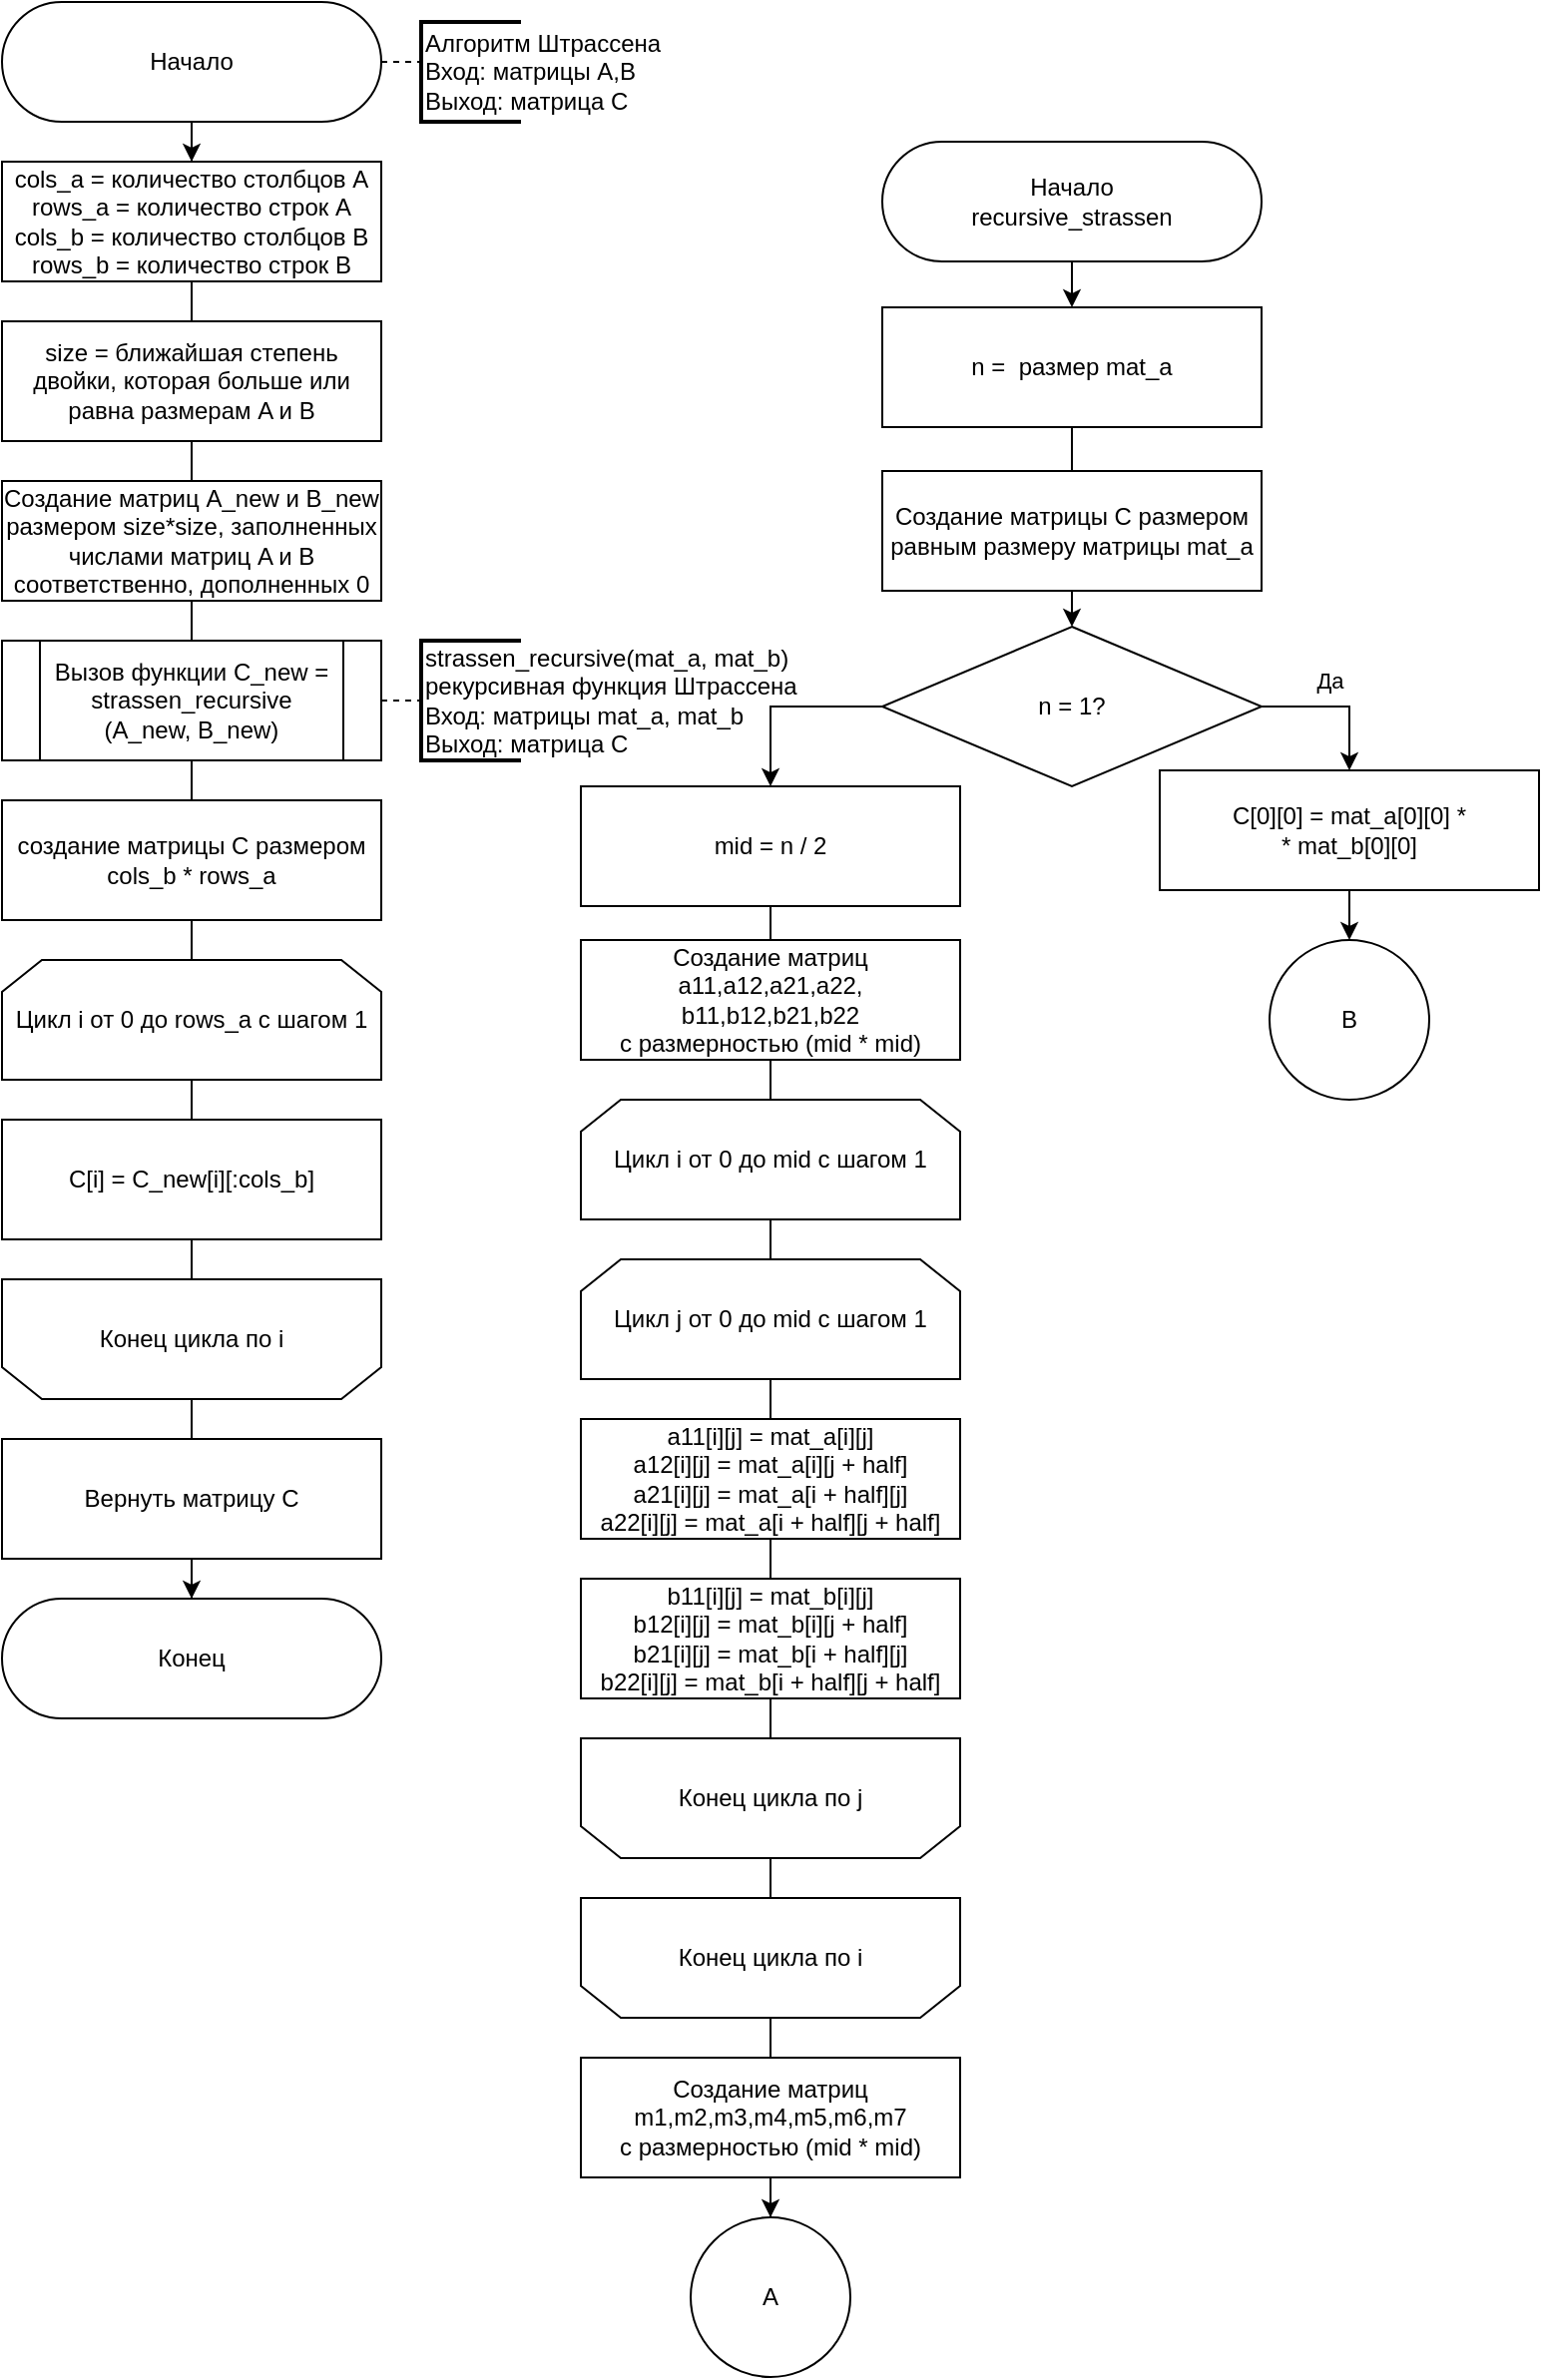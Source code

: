 <mxfile version="22.0.3" type="device" pages="2">
  <diagram name="Страница — 1" id="1t0_AZveqRFVPPzzPlBc">
    <mxGraphModel dx="1620" dy="843" grid="1" gridSize="10" guides="1" tooltips="1" connect="1" arrows="1" fold="1" page="1" pageScale="1" pageWidth="1100" pageHeight="850" math="0" shadow="0">
      <root>
        <mxCell id="0" />
        <mxCell id="1" parent="0" />
        <mxCell id="sucjoWhzwE-n_RmDY96H-1" value="" style="edgeStyle=orthogonalEdgeStyle;rounded=0;orthogonalLoop=1;jettySize=auto;html=1;endArrow=none;endFill=0;" parent="1" source="sucjoWhzwE-n_RmDY96H-2" edge="1">
          <mxGeometry relative="1" as="geometry">
            <mxPoint x="225" y="130" as="targetPoint" />
          </mxGeometry>
        </mxCell>
        <mxCell id="sucjoWhzwE-n_RmDY96H-61" style="edgeStyle=orthogonalEdgeStyle;rounded=0;orthogonalLoop=1;jettySize=auto;html=1;exitX=0.5;exitY=1;exitDx=0;exitDy=0;entryX=0.5;entryY=0;entryDx=0;entryDy=0;" parent="1" source="sucjoWhzwE-n_RmDY96H-2" target="sucjoWhzwE-n_RmDY96H-59" edge="1">
          <mxGeometry relative="1" as="geometry" />
        </mxCell>
        <mxCell id="sucjoWhzwE-n_RmDY96H-2" value="Начало" style="rounded=1;whiteSpace=wrap;html=1;arcSize=50;" parent="1" vertex="1">
          <mxGeometry x="130" y="30" width="190" height="60" as="geometry" />
        </mxCell>
        <mxCell id="sucjoWhzwE-n_RmDY96H-5" value="" style="strokeWidth=2;html=1;shape=mxgraph.flowchart.annotation_1;align=left;pointerEvents=1;" parent="1" vertex="1">
          <mxGeometry x="340" y="40" width="50" height="50" as="geometry" />
        </mxCell>
        <mxCell id="sucjoWhzwE-n_RmDY96H-6" value="&lt;div style=&quot;&quot;&gt;&lt;font&gt;&lt;font&gt;Алгоритм Штрассена&lt;br style=&quot;border-color: var(--border-color);&quot;&gt;&lt;font style=&quot;border-color: var(--border-color);&quot;&gt;Вход: матрицы A,B&lt;/font&gt;&lt;/font&gt;&lt;/font&gt;&lt;/div&gt;&lt;div style=&quot;&quot;&gt;&lt;font&gt;&lt;font&gt;&lt;font style=&quot;border-color: var(--border-color);&quot;&gt;Выход: матрица C&lt;/font&gt;&lt;/font&gt;&lt;/font&gt;&lt;br&gt;&lt;/div&gt;" style="text;html=1;strokeColor=none;fillColor=none;align=left;verticalAlign=middle;whiteSpace=wrap;rounded=0;" parent="1" vertex="1">
          <mxGeometry x="340" y="30" width="130" height="70" as="geometry" />
        </mxCell>
        <mxCell id="sucjoWhzwE-n_RmDY96H-7" value="" style="edgeStyle=orthogonalEdgeStyle;rounded=0;orthogonalLoop=1;jettySize=auto;html=1;endArrow=none;endFill=0;dashed=1;exitX=1;exitY=0.5;exitDx=0;exitDy=0;" parent="1" source="sucjoWhzwE-n_RmDY96H-2" edge="1">
          <mxGeometry relative="1" as="geometry">
            <mxPoint x="390" y="15" as="sourcePoint" />
            <mxPoint x="340" y="60" as="targetPoint" />
          </mxGeometry>
        </mxCell>
        <mxCell id="sucjoWhzwE-n_RmDY96H-89" style="edgeStyle=orthogonalEdgeStyle;rounded=0;orthogonalLoop=1;jettySize=auto;html=1;exitX=1;exitY=0.5;exitDx=0;exitDy=0;" parent="1" source="sucjoWhzwE-n_RmDY96H-10" target="sucjoWhzwE-n_RmDY96H-56" edge="1">
          <mxGeometry relative="1" as="geometry" />
        </mxCell>
        <mxCell id="sucjoWhzwE-n_RmDY96H-90" value="Да" style="edgeLabel;html=1;align=center;verticalAlign=middle;resizable=0;points=[];" parent="sucjoWhzwE-n_RmDY96H-89" vertex="1" connectable="0">
          <mxGeometry x="-0.439" y="2" relative="1" as="geometry">
            <mxPoint x="12" y="-11" as="offset" />
          </mxGeometry>
        </mxCell>
        <mxCell id="sucjoWhzwE-n_RmDY96H-92" style="edgeStyle=orthogonalEdgeStyle;rounded=0;orthogonalLoop=1;jettySize=auto;html=1;exitX=0;exitY=0.5;exitDx=0;exitDy=0;" parent="1" source="sucjoWhzwE-n_RmDY96H-10" target="sucjoWhzwE-n_RmDY96H-91" edge="1">
          <mxGeometry relative="1" as="geometry" />
        </mxCell>
        <mxCell id="sucjoWhzwE-n_RmDY96H-10" value="n = 1?" style="rhombus;whiteSpace=wrap;html=1;rounded=0;" parent="1" vertex="1">
          <mxGeometry x="571" y="343" width="190" height="80" as="geometry" />
        </mxCell>
        <mxCell id="sucjoWhzwE-n_RmDY96H-13" value="" style="edgeStyle=orthogonalEdgeStyle;rounded=0;orthogonalLoop=1;jettySize=auto;html=1;endArrow=none;endFill=0;" parent="1" source="sucjoWhzwE-n_RmDY96H-14" target="sucjoWhzwE-n_RmDY96H-16" edge="1">
          <mxGeometry relative="1" as="geometry" />
        </mxCell>
        <mxCell id="sucjoWhzwE-n_RmDY96H-95" style="endArrow=none;html=1;rounded=0;" parent="1" source="sucjoWhzwE-n_RmDY96H-14" target="sucjoWhzwE-n_RmDY96H-16" edge="1">
          <mxGeometry relative="1" as="geometry" />
        </mxCell>
        <mxCell id="sucjoWhzwE-n_RmDY96H-14" value="Создание матриц a11,a12,a21,a22,&lt;br&gt;b11,b12,b21,b22&lt;br&gt;с размерностью (mid * mid)" style="rounded=0;whiteSpace=wrap;html=1;" parent="1" vertex="1">
          <mxGeometry x="420" y="500" width="190" height="60" as="geometry" />
        </mxCell>
        <mxCell id="sucjoWhzwE-n_RmDY96H-15" value="" style="edgeStyle=orthogonalEdgeStyle;rounded=0;orthogonalLoop=1;jettySize=auto;html=1;endArrow=none;endFill=0;" parent="1" source="sucjoWhzwE-n_RmDY96H-16" target="sucjoWhzwE-n_RmDY96H-18" edge="1">
          <mxGeometry relative="1" as="geometry" />
        </mxCell>
        <mxCell id="sucjoWhzwE-n_RmDY96H-16" value="Цикл i от 0 до mid с шагом 1" style="shape=loopLimit;whiteSpace=wrap;html=1;flipH=0;flipV=0;" parent="1" vertex="1">
          <mxGeometry x="420" y="580" width="190" height="60" as="geometry" />
        </mxCell>
        <mxCell id="sucjoWhzwE-n_RmDY96H-17" value="" style="edgeStyle=orthogonalEdgeStyle;rounded=0;orthogonalLoop=1;jettySize=auto;html=1;endArrow=none;endFill=0;" parent="1" source="sucjoWhzwE-n_RmDY96H-18" target="sucjoWhzwE-n_RmDY96H-20" edge="1">
          <mxGeometry relative="1" as="geometry" />
        </mxCell>
        <mxCell id="sucjoWhzwE-n_RmDY96H-97" style="endArrow=none;html=1;rounded=0;" parent="1" source="sucjoWhzwE-n_RmDY96H-18" target="sucjoWhzwE-n_RmDY96H-20" edge="1">
          <mxGeometry relative="1" as="geometry" />
        </mxCell>
        <mxCell id="sucjoWhzwE-n_RmDY96H-18" value="Цикл j от 0 до mid с шагом 1" style="shape=loopLimit;whiteSpace=wrap;html=1;flipH=0;flipV=0;" parent="1" vertex="1">
          <mxGeometry x="420" y="660" width="190" height="60" as="geometry" />
        </mxCell>
        <mxCell id="sucjoWhzwE-n_RmDY96H-19" value="" style="edgeStyle=orthogonalEdgeStyle;rounded=0;orthogonalLoop=1;jettySize=auto;html=1;endArrow=none;endFill=0;" parent="1" source="sucjoWhzwE-n_RmDY96H-20" target="sucjoWhzwE-n_RmDY96H-22" edge="1">
          <mxGeometry relative="1" as="geometry" />
        </mxCell>
        <mxCell id="sucjoWhzwE-n_RmDY96H-98" style="endArrow=none;html=1;rounded=0;" parent="1" source="sucjoWhzwE-n_RmDY96H-20" target="sucjoWhzwE-n_RmDY96H-22" edge="1">
          <mxGeometry relative="1" as="geometry" />
        </mxCell>
        <mxCell id="sucjoWhzwE-n_RmDY96H-20" value="a11[i][j] = mat_a[i][j]&lt;br&gt;a12[i][j] = mat_a[i][j + half]&lt;br&gt;a21[i][j] = mat_a[i + half][j]&lt;br&gt;a22[i][j] = mat_a[i + half][j + half]" style="rounded=0;whiteSpace=wrap;html=1;" parent="1" vertex="1">
          <mxGeometry x="420" y="740" width="190" height="60" as="geometry" />
        </mxCell>
        <mxCell id="sucjoWhzwE-n_RmDY96H-21" value="" style="edgeStyle=orthogonalEdgeStyle;rounded=0;orthogonalLoop=1;jettySize=auto;html=1;endArrow=none;endFill=0;" parent="1" source="sucjoWhzwE-n_RmDY96H-22" target="sucjoWhzwE-n_RmDY96H-24" edge="1">
          <mxGeometry relative="1" as="geometry" />
        </mxCell>
        <mxCell id="sucjoWhzwE-n_RmDY96H-99" style="endArrow=none;html=1;rounded=0;" parent="1" source="sucjoWhzwE-n_RmDY96H-22" target="sucjoWhzwE-n_RmDY96H-24" edge="1">
          <mxGeometry relative="1" as="geometry" />
        </mxCell>
        <mxCell id="sucjoWhzwE-n_RmDY96H-22" value="b11[i][j] = mat_b[i][j]&lt;br&gt;b12[i][j] = mat_b[i][j + half]&lt;br&gt;b21[i][j] = mat_b[i + half][j]&lt;br&gt;b22[i][j] = mat_b[i + half][j + half]" style="rounded=0;whiteSpace=wrap;html=1;" parent="1" vertex="1">
          <mxGeometry x="420" y="820" width="190" height="60" as="geometry" />
        </mxCell>
        <mxCell id="sucjoWhzwE-n_RmDY96H-23" value="" style="edgeStyle=orthogonalEdgeStyle;rounded=0;orthogonalLoop=1;jettySize=auto;html=1;endArrow=none;endFill=0;" parent="1" source="sucjoWhzwE-n_RmDY96H-24" target="sucjoWhzwE-n_RmDY96H-26" edge="1">
          <mxGeometry relative="1" as="geometry" />
        </mxCell>
        <mxCell id="sucjoWhzwE-n_RmDY96H-102" style="endArrow=none;html=1;rounded=0;" parent="1" source="sucjoWhzwE-n_RmDY96H-24" target="sucjoWhzwE-n_RmDY96H-26" edge="1">
          <mxGeometry relative="1" as="geometry" />
        </mxCell>
        <mxCell id="sucjoWhzwE-n_RmDY96H-24" value="Конец цикла по j" style="shape=loopLimit;whiteSpace=wrap;html=1;flipH=0;flipV=1;" parent="1" vertex="1">
          <mxGeometry x="420" y="900" width="190" height="60" as="geometry" />
        </mxCell>
        <mxCell id="sucjoWhzwE-n_RmDY96H-104" style="endArrow=none;html=1;rounded=0;" parent="1" source="sucjoWhzwE-n_RmDY96H-26" target="sucjoWhzwE-n_RmDY96H-103" edge="1">
          <mxGeometry relative="1" as="geometry" />
        </mxCell>
        <mxCell id="sucjoWhzwE-n_RmDY96H-26" value="Конец цикла по i" style="shape=loopLimit;whiteSpace=wrap;html=1;flipH=0;flipV=1;" parent="1" vertex="1">
          <mxGeometry x="420" y="980" width="190" height="60" as="geometry" />
        </mxCell>
        <mxCell id="sucjoWhzwE-n_RmDY96H-29" value="A" style="ellipse;whiteSpace=wrap;html=1;aspect=fixed;" parent="1" vertex="1">
          <mxGeometry x="475" y="1140" width="80" height="80" as="geometry" />
        </mxCell>
        <mxCell id="sucjoWhzwE-n_RmDY96H-44" value="B" style="ellipse;whiteSpace=wrap;html=1;aspect=fixed;" parent="1" vertex="1">
          <mxGeometry x="765" y="500" width="80" height="80" as="geometry" />
        </mxCell>
        <mxCell id="sucjoWhzwE-n_RmDY96H-138" style="edgeStyle=orthogonalEdgeStyle;rounded=0;orthogonalLoop=1;jettySize=auto;html=1;exitX=0.5;exitY=1;exitDx=0;exitDy=0;" parent="1" source="sucjoWhzwE-n_RmDY96H-56" target="sucjoWhzwE-n_RmDY96H-44" edge="1">
          <mxGeometry relative="1" as="geometry" />
        </mxCell>
        <mxCell id="sucjoWhzwE-n_RmDY96H-56" value="C[0][0] = mat_a[0][0] *&lt;br&gt;* mat_b[0][0]" style="rounded=0;whiteSpace=wrap;html=1;" parent="1" vertex="1">
          <mxGeometry x="710" y="415" width="190" height="60" as="geometry" />
        </mxCell>
        <mxCell id="sucjoWhzwE-n_RmDY96H-57" value="Конец" style="rounded=1;whiteSpace=wrap;html=1;arcSize=50;" parent="1" vertex="1">
          <mxGeometry x="130" y="830" width="190" height="60" as="geometry" />
        </mxCell>
        <mxCell id="sucjoWhzwE-n_RmDY96H-62" style="endArrow=none;html=1;rounded=0;" parent="1" source="sucjoWhzwE-n_RmDY96H-59" target="sucjoWhzwE-n_RmDY96H-60" edge="1">
          <mxGeometry relative="1" as="geometry" />
        </mxCell>
        <mxCell id="sucjoWhzwE-n_RmDY96H-59" value="cols_a = количество столбцов A&lt;br style=&quot;border-color: var(--border-color);&quot;&gt;&lt;span style=&quot;&quot;&gt;rows_a = количество строк A&lt;/span&gt;&lt;br style=&quot;border-color: var(--border-color);&quot;&gt;&lt;span style=&quot;&quot;&gt;cols_b = количество столбцов B&lt;br&gt;rows_b = количество строк B&lt;br&gt;&lt;/span&gt;" style="rounded=0;whiteSpace=wrap;html=1;" parent="1" vertex="1">
          <mxGeometry x="130" y="110" width="190" height="60" as="geometry" />
        </mxCell>
        <mxCell id="sucjoWhzwE-n_RmDY96H-64" style="endArrow=none;html=1;rounded=0;" parent="1" source="sucjoWhzwE-n_RmDY96H-60" target="sucjoWhzwE-n_RmDY96H-63" edge="1">
          <mxGeometry relative="1" as="geometry" />
        </mxCell>
        <mxCell id="sucjoWhzwE-n_RmDY96H-60" value="&lt;span style=&quot;&quot;&gt;size = ближайшая степень двойки, которая больше или равна размерам A и B&lt;br&gt;&lt;/span&gt;" style="rounded=0;whiteSpace=wrap;html=1;" parent="1" vertex="1">
          <mxGeometry x="130" y="190" width="190" height="60" as="geometry" />
        </mxCell>
        <mxCell id="sucjoWhzwE-n_RmDY96H-66" style="endArrow=none;html=1;rounded=0;" parent="1" source="sucjoWhzwE-n_RmDY96H-63" target="sucjoWhzwE-n_RmDY96H-65" edge="1">
          <mxGeometry relative="1" as="geometry" />
        </mxCell>
        <mxCell id="sucjoWhzwE-n_RmDY96H-63" value="&lt;span style=&quot;&quot;&gt;Создание матриц A_new и B_new размером size*size, заполненных числами матриц A и B соответственно, дополненных 0&lt;br&gt;&lt;/span&gt;" style="rounded=0;whiteSpace=wrap;html=1;" parent="1" vertex="1">
          <mxGeometry x="130" y="270" width="190" height="60" as="geometry" />
        </mxCell>
        <mxCell id="sucjoWhzwE-n_RmDY96H-69" style="endArrow=none;html=1;rounded=0;" parent="1" source="sucjoWhzwE-n_RmDY96H-65" target="sucjoWhzwE-n_RmDY96H-67" edge="1">
          <mxGeometry relative="1" as="geometry" />
        </mxCell>
        <mxCell id="sucjoWhzwE-n_RmDY96H-65" value="&lt;span style=&quot;&quot;&gt;Вызов рекурсивной функции C_new = strassen_recursive (A_new, B_new)&lt;br&gt;&lt;/span&gt;" style="rounded=0;whiteSpace=wrap;html=1;" parent="1" vertex="1">
          <mxGeometry x="130" y="350" width="190" height="60" as="geometry" />
        </mxCell>
        <mxCell id="sucjoWhzwE-n_RmDY96H-70" style="endArrow=none;html=1;rounded=0;" parent="1" source="sucjoWhzwE-n_RmDY96H-67" target="sucjoWhzwE-n_RmDY96H-68" edge="1">
          <mxGeometry relative="1" as="geometry" />
        </mxCell>
        <mxCell id="sucjoWhzwE-n_RmDY96H-67" value="&lt;span style=&quot;&quot;&gt;создание матрицы C размером cols_b * rows_a&lt;br&gt;&lt;/span&gt;" style="rounded=0;whiteSpace=wrap;html=1;" parent="1" vertex="1">
          <mxGeometry x="130" y="430" width="190" height="60" as="geometry" />
        </mxCell>
        <mxCell id="sucjoWhzwE-n_RmDY96H-74" style="endArrow=none;html=1;rounded=0;" parent="1" source="sucjoWhzwE-n_RmDY96H-68" target="sucjoWhzwE-n_RmDY96H-72" edge="1">
          <mxGeometry relative="1" as="geometry" />
        </mxCell>
        <mxCell id="sucjoWhzwE-n_RmDY96H-68" value="Цикл i от 0 до rows_a с шагом 1" style="shape=loopLimit;whiteSpace=wrap;html=1;flipH=0;flipV=0;" parent="1" vertex="1">
          <mxGeometry x="130" y="510" width="190" height="60" as="geometry" />
        </mxCell>
        <mxCell id="sucjoWhzwE-n_RmDY96H-75" style="endArrow=none;html=1;rounded=0;" parent="1" source="sucjoWhzwE-n_RmDY96H-72" target="sucjoWhzwE-n_RmDY96H-73" edge="1">
          <mxGeometry relative="1" as="geometry" />
        </mxCell>
        <mxCell id="sucjoWhzwE-n_RmDY96H-72" value="&lt;span style=&quot;&quot;&gt;C[i] = C_new[i][:cols_b]&lt;br&gt;&lt;/span&gt;" style="rounded=0;whiteSpace=wrap;html=1;" parent="1" vertex="1">
          <mxGeometry x="130" y="590" width="190" height="60" as="geometry" />
        </mxCell>
        <mxCell id="sucjoWhzwE-n_RmDY96H-77" style="endArrow=none;html=1;rounded=0;" parent="1" source="sucjoWhzwE-n_RmDY96H-73" target="sucjoWhzwE-n_RmDY96H-76" edge="1">
          <mxGeometry relative="1" as="geometry" />
        </mxCell>
        <mxCell id="sucjoWhzwE-n_RmDY96H-73" value="Конец цикла по i" style="shape=loopLimit;whiteSpace=wrap;html=1;flipH=0;flipV=1;" parent="1" vertex="1">
          <mxGeometry x="130" y="670" width="190" height="60" as="geometry" />
        </mxCell>
        <mxCell id="sucjoWhzwE-n_RmDY96H-78" style="edgeStyle=orthogonalEdgeStyle;rounded=0;orthogonalLoop=1;jettySize=auto;html=1;exitX=0.5;exitY=1;exitDx=0;exitDy=0;" parent="1" source="sucjoWhzwE-n_RmDY96H-76" target="sucjoWhzwE-n_RmDY96H-57" edge="1">
          <mxGeometry relative="1" as="geometry" />
        </mxCell>
        <mxCell id="sucjoWhzwE-n_RmDY96H-76" value="&lt;span style=&quot;&quot;&gt;Вернуть матрицу C&lt;br&gt;&lt;/span&gt;" style="rounded=0;whiteSpace=wrap;html=1;" parent="1" vertex="1">
          <mxGeometry x="130" y="750" width="190" height="60" as="geometry" />
        </mxCell>
        <mxCell id="sucjoWhzwE-n_RmDY96H-85" style="edgeStyle=orthogonalEdgeStyle;rounded=0;orthogonalLoop=1;jettySize=auto;html=1;exitX=0.5;exitY=1;exitDx=0;exitDy=0;" parent="1" source="sucjoWhzwE-n_RmDY96H-79" target="sucjoWhzwE-n_RmDY96H-84" edge="1">
          <mxGeometry relative="1" as="geometry" />
        </mxCell>
        <mxCell id="sucjoWhzwE-n_RmDY96H-79" value="Начало&lt;br&gt;recursive_strassen" style="rounded=1;whiteSpace=wrap;html=1;arcSize=50;" parent="1" vertex="1">
          <mxGeometry x="571" y="100" width="190" height="60" as="geometry" />
        </mxCell>
        <mxCell id="sucjoWhzwE-n_RmDY96H-80" value="Вызов функции C_new = strassen_recursive &lt;br&gt;(A_new, B_new)" style="shape=process;whiteSpace=wrap;html=1;backgroundOutline=1;" parent="1" vertex="1">
          <mxGeometry x="130" y="350" width="190" height="60" as="geometry" />
        </mxCell>
        <mxCell id="sucjoWhzwE-n_RmDY96H-81" value="" style="strokeWidth=2;html=1;shape=mxgraph.flowchart.annotation_1;align=left;pointerEvents=1;" parent="1" vertex="1">
          <mxGeometry x="340" y="350" width="50" height="60" as="geometry" />
        </mxCell>
        <mxCell id="sucjoWhzwE-n_RmDY96H-82" value="strassen_recursive(mat_a, mat_b)&lt;br&gt;рекурсивная функция Штрассена&lt;br&gt;Вход: матрицы mat_a, mat_b&lt;br&gt;Выход: матрица C" style="text;html=1;strokeColor=none;fillColor=none;align=left;verticalAlign=middle;whiteSpace=wrap;rounded=0;" parent="1" vertex="1">
          <mxGeometry x="340" y="345" width="250" height="70" as="geometry" />
        </mxCell>
        <mxCell id="sucjoWhzwE-n_RmDY96H-83" value="" style="edgeStyle=orthogonalEdgeStyle;rounded=0;orthogonalLoop=1;jettySize=auto;html=1;endArrow=none;endFill=0;dashed=1;exitX=1;exitY=0.5;exitDx=0;exitDy=0;" parent="1" edge="1">
          <mxGeometry relative="1" as="geometry">
            <mxPoint x="320" y="380" as="sourcePoint" />
            <mxPoint x="340" y="380" as="targetPoint" />
          </mxGeometry>
        </mxCell>
        <mxCell id="sucjoWhzwE-n_RmDY96H-86" style="edgeStyle=orthogonalEdgeStyle;rounded=0;orthogonalLoop=1;jettySize=auto;html=1;exitX=0.5;exitY=1;exitDx=0;exitDy=0;" parent="1" source="sucjoWhzwE-n_RmDY96H-84" target="sucjoWhzwE-n_RmDY96H-10" edge="1">
          <mxGeometry relative="1" as="geometry" />
        </mxCell>
        <mxCell id="sucjoWhzwE-n_RmDY96H-88" style="endArrow=none;html=1;rounded=0;" parent="1" source="sucjoWhzwE-n_RmDY96H-84" target="sucjoWhzwE-n_RmDY96H-87" edge="1">
          <mxGeometry relative="1" as="geometry" />
        </mxCell>
        <mxCell id="sucjoWhzwE-n_RmDY96H-84" value="&lt;span style=&quot;&quot;&gt;n =&amp;nbsp; размер mat_a&lt;br&gt;&lt;/span&gt;" style="rounded=0;whiteSpace=wrap;html=1;" parent="1" vertex="1">
          <mxGeometry x="571" y="183" width="190" height="60" as="geometry" />
        </mxCell>
        <mxCell id="sucjoWhzwE-n_RmDY96H-87" value="&lt;span style=&quot;&quot;&gt;Создание матрицы C размером равным размеру матрицы mat_a&lt;br&gt;&lt;/span&gt;" style="rounded=0;whiteSpace=wrap;html=1;" parent="1" vertex="1">
          <mxGeometry x="571" y="265" width="190" height="60" as="geometry" />
        </mxCell>
        <mxCell id="sucjoWhzwE-n_RmDY96H-94" style="endArrow=none;html=1;rounded=0;" parent="1" source="sucjoWhzwE-n_RmDY96H-91" target="sucjoWhzwE-n_RmDY96H-14" edge="1">
          <mxGeometry relative="1" as="geometry" />
        </mxCell>
        <mxCell id="sucjoWhzwE-n_RmDY96H-91" value="mid = n / 2" style="rounded=0;whiteSpace=wrap;html=1;" parent="1" vertex="1">
          <mxGeometry x="420" y="423" width="190" height="60" as="geometry" />
        </mxCell>
        <mxCell id="sucjoWhzwE-n_RmDY96H-137" style="edgeStyle=orthogonalEdgeStyle;rounded=0;orthogonalLoop=1;jettySize=auto;html=1;exitX=0.5;exitY=1;exitDx=0;exitDy=0;" parent="1" source="sucjoWhzwE-n_RmDY96H-103" target="sucjoWhzwE-n_RmDY96H-29" edge="1">
          <mxGeometry relative="1" as="geometry" />
        </mxCell>
        <mxCell id="sucjoWhzwE-n_RmDY96H-103" value="Создание матриц m1,m2,m3,m4,m5,m6,m7&lt;br&gt;с размерностью (mid * mid)" style="rounded=0;whiteSpace=wrap;html=1;" parent="1" vertex="1">
          <mxGeometry x="420" y="1060" width="190" height="60" as="geometry" />
        </mxCell>
      </root>
    </mxGraphModel>
  </diagram>
  <diagram id="dWNhPq_yS3u9IyGDQXNj" name="Страница — 2">
    <mxGraphModel dx="1620" dy="-7" grid="1" gridSize="10" guides="1" tooltips="1" connect="1" arrows="1" fold="1" page="1" pageScale="1" pageWidth="1100" pageHeight="850" math="0" shadow="0">
      <root>
        <mxCell id="0" />
        <mxCell id="1" parent="0" />
        <mxCell id="d9ujGu-I_gHOErQZ0UvT-1" style="endArrow=none;html=1;rounded=0;" parent="1" source="d9ujGu-I_gHOErQZ0UvT-2" target="d9ujGu-I_gHOErQZ0UvT-4" edge="1">
          <mxGeometry relative="1" as="geometry" />
        </mxCell>
        <mxCell id="d9ujGu-I_gHOErQZ0UvT-2" value="m1 = strassen_recursive&lt;br&gt;(a11,b12-b22)&lt;br style=&quot;border-color: var(--border-color);&quot;&gt;m2 = strassen_recursive&lt;br&gt;(a11 +a12,b22)" style="rounded=0;whiteSpace=wrap;html=1;" parent="1" vertex="1">
          <mxGeometry x="90" y="1130" width="190" height="60" as="geometry" />
        </mxCell>
        <mxCell id="d9ujGu-I_gHOErQZ0UvT-3" style="endArrow=none;html=1;rounded=0;" parent="1" source="d9ujGu-I_gHOErQZ0UvT-4" target="d9ujGu-I_gHOErQZ0UvT-6" edge="1">
          <mxGeometry relative="1" as="geometry" />
        </mxCell>
        <mxCell id="d9ujGu-I_gHOErQZ0UvT-4" value="m3 = strassen_recursive&lt;br&gt;(a21 + a22,b11)&lt;br style=&quot;border-color: var(--border-color);&quot;&gt;m4 = strassen_recursive&lt;br&gt;(a22,b21 - b11)" style="rounded=0;whiteSpace=wrap;html=1;" parent="1" vertex="1">
          <mxGeometry x="90" y="1210" width="190" height="60" as="geometry" />
        </mxCell>
        <mxCell id="d9ujGu-I_gHOErQZ0UvT-5" style="endArrow=none;html=1;rounded=0;" parent="1" source="d9ujGu-I_gHOErQZ0UvT-6" target="d9ujGu-I_gHOErQZ0UvT-8" edge="1">
          <mxGeometry relative="1" as="geometry" />
        </mxCell>
        <mxCell id="d9ujGu-I_gHOErQZ0UvT-6" value="m5 = strassen_recursive&lt;br&gt;(a11 + a22,b11 + b12)&lt;br style=&quot;border-color: var(--border-color);&quot;&gt;m6 = strassen_recursive&lt;br&gt;(a12 - a22,b21 + b22)" style="rounded=0;whiteSpace=wrap;html=1;" parent="1" vertex="1">
          <mxGeometry x="90" y="1290" width="190" height="60" as="geometry" />
        </mxCell>
        <mxCell id="d9ujGu-I_gHOErQZ0UvT-7" style="endArrow=none;html=1;rounded=0;" parent="1" source="d9ujGu-I_gHOErQZ0UvT-8" target="d9ujGu-I_gHOErQZ0UvT-10" edge="1">
          <mxGeometry relative="1" as="geometry" />
        </mxCell>
        <mxCell id="d9ujGu-I_gHOErQZ0UvT-8" value="m7 = strassen_recursive&lt;br&gt;(a11-a12,b11+b12)" style="rounded=0;whiteSpace=wrap;html=1;" parent="1" vertex="1">
          <mxGeometry x="90" y="1370" width="190" height="60" as="geometry" />
        </mxCell>
        <mxCell id="d9ujGu-I_gHOErQZ0UvT-9" style="endArrow=none;html=1;rounded=0;" parent="1" source="d9ujGu-I_gHOErQZ0UvT-10" target="d9ujGu-I_gHOErQZ0UvT-12" edge="1">
          <mxGeometry relative="1" as="geometry" />
        </mxCell>
        <mxCell id="d9ujGu-I_gHOErQZ0UvT-10" value="Создание подматриц результата c11, c12, c21, c22&lt;br style=&quot;border-color: var(--border-color);&quot;&gt;размерностью (mid * mid)" style="rounded=0;whiteSpace=wrap;html=1;" parent="1" vertex="1">
          <mxGeometry x="90" y="1450" width="190" height="60" as="geometry" />
        </mxCell>
        <mxCell id="d9ujGu-I_gHOErQZ0UvT-11" style="endArrow=none;html=1;rounded=0;" parent="1" source="d9ujGu-I_gHOErQZ0UvT-12" target="d9ujGu-I_gHOErQZ0UvT-15" edge="1">
          <mxGeometry relative="1" as="geometry" />
        </mxCell>
        <mxCell id="d9ujGu-I_gHOErQZ0UvT-12" value="c11 = m5 + m4 - m2 + m6&lt;br style=&quot;border-color: var(--border-color);&quot;&gt;c12 = m1 + m2&lt;br style=&quot;border-color: var(--border-color);&quot;&gt;c21 = m3 +m4&lt;br style=&quot;border-color: var(--border-color);&quot;&gt;c22 = m5 + m1 - m3 -m7" style="rounded=0;whiteSpace=wrap;html=1;" parent="1" vertex="1">
          <mxGeometry x="90" y="1530" width="190" height="60" as="geometry" />
        </mxCell>
        <mxCell id="d9ujGu-I_gHOErQZ0UvT-13" value="" style="edgeStyle=orthogonalEdgeStyle;rounded=0;orthogonalLoop=1;jettySize=auto;html=1;endArrow=none;endFill=0;" parent="1" source="d9ujGu-I_gHOErQZ0UvT-15" target="d9ujGu-I_gHOErQZ0UvT-17" edge="1">
          <mxGeometry relative="1" as="geometry" />
        </mxCell>
        <mxCell id="d9ujGu-I_gHOErQZ0UvT-14" style="endArrow=none;html=1;rounded=0;" parent="1" source="d9ujGu-I_gHOErQZ0UvT-15" target="d9ujGu-I_gHOErQZ0UvT-17" edge="1">
          <mxGeometry relative="1" as="geometry" />
        </mxCell>
        <mxCell id="d9ujGu-I_gHOErQZ0UvT-15" value="Цикл i от 0 до mid с шагом 1" style="shape=loopLimit;whiteSpace=wrap;html=1;flipH=0;flipV=0;" parent="1" vertex="1">
          <mxGeometry x="90" y="1610" width="190" height="60" as="geometry" />
        </mxCell>
        <mxCell id="d9ujGu-I_gHOErQZ0UvT-16" value="" style="edgeStyle=orthogonalEdgeStyle;rounded=0;orthogonalLoop=1;jettySize=auto;html=1;endArrow=none;endFill=0;" parent="1" source="d9ujGu-I_gHOErQZ0UvT-17" target="d9ujGu-I_gHOErQZ0UvT-19" edge="1">
          <mxGeometry relative="1" as="geometry" />
        </mxCell>
        <mxCell id="d9ujGu-I_gHOErQZ0UvT-17" value="Цикл j от 0 до mid с шагом 1" style="shape=loopLimit;whiteSpace=wrap;html=1;flipH=0;flipV=0;" parent="1" vertex="1">
          <mxGeometry x="90" y="1690" width="190" height="60" as="geometry" />
        </mxCell>
        <mxCell id="d9ujGu-I_gHOErQZ0UvT-18" style="endArrow=none;html=1;rounded=0;" parent="1" source="d9ujGu-I_gHOErQZ0UvT-19" target="d9ujGu-I_gHOErQZ0UvT-26" edge="1">
          <mxGeometry relative="1" as="geometry" />
        </mxCell>
        <mxCell id="d9ujGu-I_gHOErQZ0UvT-19" value="C[i][j] = c11[i][j]&lt;br style=&quot;border-color: var(--border-color);&quot;&gt;C[i][j + half] = c12[i][j]&lt;br style=&quot;border-color: var(--border-color);&quot;&gt;C[i + half][j] = c21[i][j]&lt;span style=&quot;white-space: pre;&quot;&gt;&#x9;&lt;/span&gt;&lt;br style=&quot;border-color: var(--border-color);&quot;&gt;C[i + half][j + half] = c22[i][j]" style="rounded=0;whiteSpace=wrap;html=1;" parent="1" vertex="1">
          <mxGeometry x="90" y="1770" width="190" height="60" as="geometry" />
        </mxCell>
        <mxCell id="d9ujGu-I_gHOErQZ0UvT-20" value="Конец" style="rounded=1;whiteSpace=wrap;html=1;arcSize=50;" parent="1" vertex="1">
          <mxGeometry x="240" y="2110" width="190" height="60" as="geometry" />
        </mxCell>
        <mxCell id="d9ujGu-I_gHOErQZ0UvT-21" style="edgeStyle=orthogonalEdgeStyle;rounded=0;orthogonalLoop=1;jettySize=auto;html=1;exitX=0.5;exitY=1;exitDx=0;exitDy=0;" parent="1" source="d9ujGu-I_gHOErQZ0UvT-22" target="d9ujGu-I_gHOErQZ0UvT-24" edge="1">
          <mxGeometry relative="1" as="geometry" />
        </mxCell>
        <mxCell id="d9ujGu-I_gHOErQZ0UvT-22" value="Конец цикла по i" style="shape=loopLimit;whiteSpace=wrap;html=1;flipH=0;flipV=1;" parent="1" vertex="1">
          <mxGeometry x="90" y="1930" width="190" height="60" as="geometry" />
        </mxCell>
        <mxCell id="d9ujGu-I_gHOErQZ0UvT-23" style="edgeStyle=orthogonalEdgeStyle;rounded=0;orthogonalLoop=1;jettySize=auto;html=1;exitX=0.5;exitY=1;exitDx=0;exitDy=0;entryX=0.5;entryY=0;entryDx=0;entryDy=0;" parent="1" source="d9ujGu-I_gHOErQZ0UvT-24" target="d9ujGu-I_gHOErQZ0UvT-20" edge="1">
          <mxGeometry relative="1" as="geometry" />
        </mxCell>
        <mxCell id="d9ujGu-I_gHOErQZ0UvT-24" value="&lt;span style=&quot;&quot;&gt;Вернуть матрицу C&lt;br&gt;&lt;/span&gt;" style="rounded=0;whiteSpace=wrap;html=1;" parent="1" vertex="1">
          <mxGeometry x="240" y="2030" width="190" height="60" as="geometry" />
        </mxCell>
        <mxCell id="d9ujGu-I_gHOErQZ0UvT-25" style="endArrow=none;html=1;rounded=0;" parent="1" source="d9ujGu-I_gHOErQZ0UvT-26" target="d9ujGu-I_gHOErQZ0UvT-22" edge="1">
          <mxGeometry relative="1" as="geometry" />
        </mxCell>
        <mxCell id="d9ujGu-I_gHOErQZ0UvT-26" value="Конец цикла по j" style="shape=loopLimit;whiteSpace=wrap;html=1;flipH=0;flipV=1;" parent="1" vertex="1">
          <mxGeometry x="90" y="1850" width="190" height="60" as="geometry" />
        </mxCell>
        <mxCell id="fsSDllFdD-XFXnd0aLw7-2" style="edgeStyle=orthogonalEdgeStyle;rounded=0;orthogonalLoop=1;jettySize=auto;html=1;exitX=0.5;exitY=1;exitDx=0;exitDy=0;entryX=0.5;entryY=0;entryDx=0;entryDy=0;" parent="1" source="fsSDllFdD-XFXnd0aLw7-1" target="d9ujGu-I_gHOErQZ0UvT-2" edge="1">
          <mxGeometry relative="1" as="geometry" />
        </mxCell>
        <mxCell id="fsSDllFdD-XFXnd0aLw7-1" value="A" style="ellipse;whiteSpace=wrap;html=1;aspect=fixed;" parent="1" vertex="1">
          <mxGeometry x="145" y="1030" width="80" height="80" as="geometry" />
        </mxCell>
        <mxCell id="BmvPmdpr5UTD9ogAg4fP-1" style="edgeStyle=orthogonalEdgeStyle;rounded=0;orthogonalLoop=1;jettySize=auto;html=1;exitX=0.5;exitY=1;exitDx=0;exitDy=0;" parent="1" source="fsSDllFdD-XFXnd0aLw7-3" target="d9ujGu-I_gHOErQZ0UvT-24" edge="1">
          <mxGeometry relative="1" as="geometry">
            <Array as="points">
              <mxPoint x="450" y="2010" />
              <mxPoint x="335" y="2010" />
            </Array>
          </mxGeometry>
        </mxCell>
        <mxCell id="fsSDllFdD-XFXnd0aLw7-3" value="B" style="ellipse;whiteSpace=wrap;html=1;aspect=fixed;" parent="1" vertex="1">
          <mxGeometry x="410" y="1030" width="80" height="80" as="geometry" />
        </mxCell>
      </root>
    </mxGraphModel>
  </diagram>
</mxfile>
